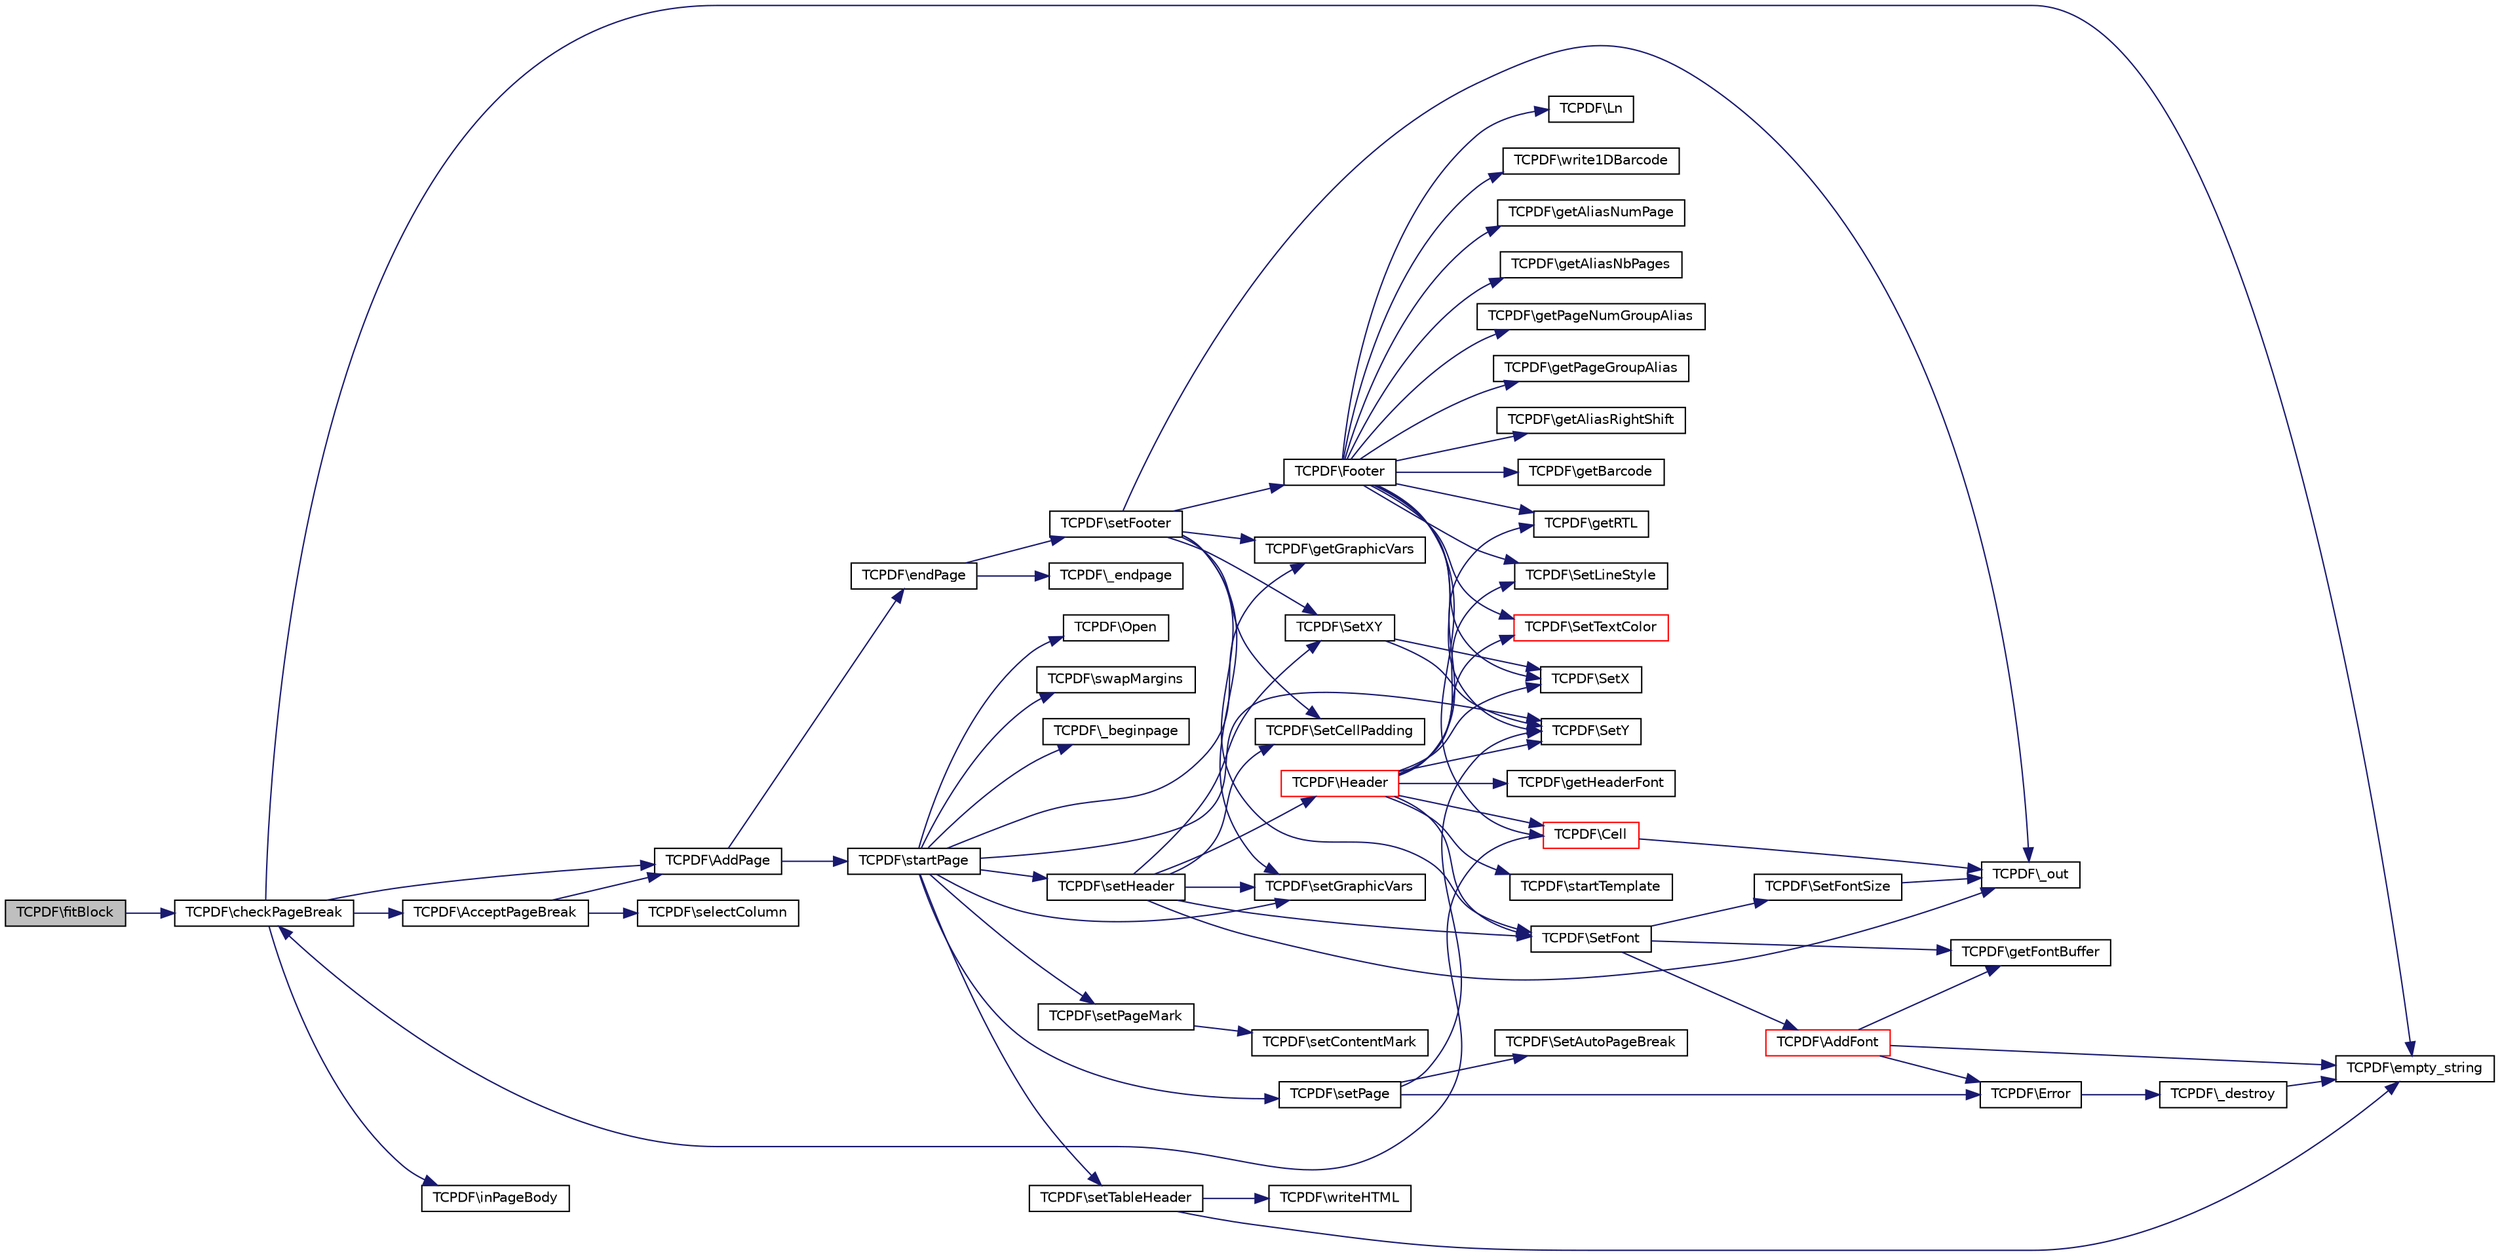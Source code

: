 digraph G
{
  edge [fontname="Helvetica",fontsize="10",labelfontname="Helvetica",labelfontsize="10"];
  node [fontname="Helvetica",fontsize="10",shape=record];
  rankdir="LR";
  Node1 [label="TCPDF\\fitBlock",height=0.2,width=0.4,color="black", fillcolor="grey75", style="filled" fontcolor="black"];
  Node1 -> Node2 [color="midnightblue",fontsize="10",style="solid",fontname="Helvetica"];
  Node2 [label="TCPDF\\checkPageBreak",height=0.2,width=0.4,color="black", fillcolor="white", style="filled",URL="$classTCPDF.html#a9e8e4b4d75485b8f1e3aa2133a811e50",tooltip="Add page if needed."];
  Node2 -> Node3 [color="midnightblue",fontsize="10",style="solid",fontname="Helvetica"];
  Node3 [label="TCPDF\\empty_string",height=0.2,width=0.4,color="black", fillcolor="white", style="filled",URL="$classTCPDF.html#a681e9cc13fa324d8e538a5873f3990c2",tooltip="Determine whether a string is empty."];
  Node2 -> Node4 [color="midnightblue",fontsize="10",style="solid",fontname="Helvetica"];
  Node4 [label="TCPDF\\inPageBody",height=0.2,width=0.4,color="black", fillcolor="white", style="filled",URL="$classTCPDF.html#a13f370f8e1553105eaa3553f52c3fc6c",tooltip="Check if we are on the page body (excluding page header and footer)."];
  Node2 -> Node5 [color="midnightblue",fontsize="10",style="solid",fontname="Helvetica"];
  Node5 [label="TCPDF\\AcceptPageBreak",height=0.2,width=0.4,color="black", fillcolor="white", style="filled",URL="$classTCPDF.html#aa24046de2993933f62d60a2936a22970",tooltip="Whenever a page break condition is met, the method is called, and the break is issued or not dependin..."];
  Node5 -> Node6 [color="midnightblue",fontsize="10",style="solid",fontname="Helvetica"];
  Node6 [label="TCPDF\\selectColumn",height=0.2,width=0.4,color="black", fillcolor="white", style="filled",URL="$classTCPDF.html#a4f11d769024fd07e1f663efd02d10517",tooltip="Set position at a given column."];
  Node5 -> Node7 [color="midnightblue",fontsize="10",style="solid",fontname="Helvetica"];
  Node7 [label="TCPDF\\AddPage",height=0.2,width=0.4,color="black", fillcolor="white", style="filled",URL="$classTCPDF.html#a5171e20b366b74523709d84c349c1ced",tooltip="Adds a new page to the document."];
  Node7 -> Node8 [color="midnightblue",fontsize="10",style="solid",fontname="Helvetica"];
  Node8 [label="TCPDF\\endPage",height=0.2,width=0.4,color="black", fillcolor="white", style="filled",URL="$classTCPDF.html#a79a37b42b7c47e3ec1f5f150129d3b3c",tooltip="Terminate the current page."];
  Node8 -> Node9 [color="midnightblue",fontsize="10",style="solid",fontname="Helvetica"];
  Node9 [label="TCPDF\\setFooter",height=0.2,width=0.4,color="black", fillcolor="white", style="filled",URL="$classTCPDF.html#a7b0675e51b6f7ab3e4730feef3c86fb5",tooltip="This method is used to render the page footer."];
  Node9 -> Node10 [color="midnightblue",fontsize="10",style="solid",fontname="Helvetica"];
  Node10 [label="TCPDF\\getGraphicVars",height=0.2,width=0.4,color="black", fillcolor="white", style="filled",URL="$classTCPDF.html#a24d3c102468b6ab9d2f4859a8b01863a",tooltip="Returns current graphic variables as array."];
  Node9 -> Node11 [color="midnightblue",fontsize="10",style="solid",fontname="Helvetica"];
  Node11 [label="TCPDF\\_out",height=0.2,width=0.4,color="black", fillcolor="white", style="filled",URL="$classTCPDF.html#ac57877b76c37aef3195ad45731715b9e",tooltip="Output a string to the document."];
  Node9 -> Node12 [color="midnightblue",fontsize="10",style="solid",fontname="Helvetica"];
  Node12 [label="TCPDF\\setGraphicVars",height=0.2,width=0.4,color="black", fillcolor="white", style="filled",URL="$classTCPDF.html#a072053646725b19770a795050b3b6221",tooltip="Set graphic variables."];
  Node9 -> Node13 [color="midnightblue",fontsize="10",style="solid",fontname="Helvetica"];
  Node13 [label="TCPDF\\SetCellPadding",height=0.2,width=0.4,color="black", fillcolor="white", style="filled",URL="$classTCPDF.html#a374b24751bf76e4ca5ba7694f87ec2c1",tooltip="Set the same internal Cell padding for top, right, bottom, left-."];
  Node9 -> Node14 [color="midnightblue",fontsize="10",style="solid",fontname="Helvetica"];
  Node14 [label="TCPDF\\SetXY",height=0.2,width=0.4,color="black", fillcolor="white", style="filled",URL="$classTCPDF.html#a00ec13928f57b17c21040acc881fe482",tooltip="Defines the abscissa and ordinate of the current position."];
  Node14 -> Node15 [color="midnightblue",fontsize="10",style="solid",fontname="Helvetica"];
  Node15 [label="TCPDF\\SetY",height=0.2,width=0.4,color="black", fillcolor="white", style="filled",URL="$classTCPDF.html#ad3439990de56253b039bca6a09305758",tooltip="Moves the current abscissa back to the left margin and sets the ordinate."];
  Node14 -> Node16 [color="midnightblue",fontsize="10",style="solid",fontname="Helvetica"];
  Node16 [label="TCPDF\\SetX",height=0.2,width=0.4,color="black", fillcolor="white", style="filled",URL="$classTCPDF.html#a8d831d202e6420fe8fa6aeae7d3a2e8e",tooltip="Defines the abscissa of the current position."];
  Node9 -> Node17 [color="midnightblue",fontsize="10",style="solid",fontname="Helvetica"];
  Node17 [label="TCPDF\\SetFont",height=0.2,width=0.4,color="black", fillcolor="white", style="filled",URL="$classTCPDF.html#a5b5d57a2e74820e41c69737b2d4b6c9e",tooltip="Sets the font used to print character strings."];
  Node17 -> Node18 [color="midnightblue",fontsize="10",style="solid",fontname="Helvetica"];
  Node18 [label="TCPDF\\AddFont",height=0.2,width=0.4,color="red", fillcolor="white", style="filled",URL="$classTCPDF.html#a06cba4fc5e83b02bb37a947e56196776",tooltip="Imports a TrueType, Type1, core, or CID0 font and makes it available."];
  Node18 -> Node3 [color="midnightblue",fontsize="10",style="solid",fontname="Helvetica"];
  Node18 -> Node19 [color="midnightblue",fontsize="10",style="solid",fontname="Helvetica"];
  Node19 [label="TCPDF\\Error",height=0.2,width=0.4,color="black", fillcolor="white", style="filled",URL="$classTCPDF.html#a27ecf2a6c86b4b7976ebfaf5912b0f91",tooltip="This method is automatically called in case of fatal error; it simply outputs the message and halts t..."];
  Node19 -> Node20 [color="midnightblue",fontsize="10",style="solid",fontname="Helvetica"];
  Node20 [label="TCPDF\\_destroy",height=0.2,width=0.4,color="black", fillcolor="white", style="filled",URL="$classTCPDF.html#ae91c72441bff1164a3ab9d237a4e1faa",tooltip="Unset all class variables except the following critical variables: internal_encoding, state, bufferlen, buffer and diskcache."];
  Node20 -> Node3 [color="midnightblue",fontsize="10",style="solid",fontname="Helvetica"];
  Node18 -> Node21 [color="midnightblue",fontsize="10",style="solid",fontname="Helvetica"];
  Node21 [label="TCPDF\\getFontBuffer",height=0.2,width=0.4,color="black", fillcolor="white", style="filled",URL="$classTCPDF.html#ac63fff093a17846764bbcc09af7c8640",tooltip="Get font buffer content."];
  Node17 -> Node21 [color="midnightblue",fontsize="10",style="solid",fontname="Helvetica"];
  Node17 -> Node22 [color="midnightblue",fontsize="10",style="solid",fontname="Helvetica"];
  Node22 [label="TCPDF\\SetFontSize",height=0.2,width=0.4,color="black", fillcolor="white", style="filled",URL="$classTCPDF.html#a6df400b01d3ec1579e1e925b98c31d5f",tooltip="Defines the size of the current font."];
  Node22 -> Node11 [color="midnightblue",fontsize="10",style="solid",fontname="Helvetica"];
  Node9 -> Node23 [color="midnightblue",fontsize="10",style="solid",fontname="Helvetica"];
  Node23 [label="TCPDF\\Footer",height=0.2,width=0.4,color="black", fillcolor="white", style="filled",URL="$classTCPDF.html#ae40eff8871e1deebf4bea96de4d8a3e4",tooltip="This method is used to render the page footer."];
  Node23 -> Node24 [color="midnightblue",fontsize="10",style="solid",fontname="Helvetica"];
  Node24 [label="TCPDF\\SetTextColor",height=0.2,width=0.4,color="red", fillcolor="white", style="filled",URL="$classTCPDF.html#ab1c0ea925d0e76abd0298ebab4f75140",tooltip="Defines the color used for text."];
  Node23 -> Node25 [color="midnightblue",fontsize="10",style="solid",fontname="Helvetica"];
  Node25 [label="TCPDF\\SetLineStyle",height=0.2,width=0.4,color="black", fillcolor="white", style="filled",URL="$classTCPDF.html#a3d9b3717cd9ad8db31642155c832d148",tooltip="Set line style."];
  Node23 -> Node26 [color="midnightblue",fontsize="10",style="solid",fontname="Helvetica"];
  Node26 [label="TCPDF\\getBarcode",height=0.2,width=0.4,color="black", fillcolor="white", style="filled",URL="$classTCPDF.html#aa3deb91c4ae36afa6253c831df589b3d",tooltip="Get current barcode."];
  Node23 -> Node27 [color="midnightblue",fontsize="10",style="solid",fontname="Helvetica"];
  Node27 [label="TCPDF\\Ln",height=0.2,width=0.4,color="black", fillcolor="white", style="filled",URL="$classTCPDF.html#a00969cf629d72b3d29ee435f15906820",tooltip="Performs a line break."];
  Node23 -> Node28 [color="midnightblue",fontsize="10",style="solid",fontname="Helvetica"];
  Node28 [label="TCPDF\\write1DBarcode",height=0.2,width=0.4,color="black", fillcolor="white", style="filled",URL="$classTCPDF.html#a4816d61822a4bad6e35bb441c1699aab",tooltip="Print a Linear Barcode."];
  Node23 -> Node29 [color="midnightblue",fontsize="10",style="solid",fontname="Helvetica"];
  Node29 [label="TCPDF\\getAliasNumPage",height=0.2,width=0.4,color="black", fillcolor="white", style="filled",URL="$classTCPDF.html#ae11c5f52caa0df8609ec22c30cd54055",tooltip="Returns the string alias used for the page number."];
  Node23 -> Node30 [color="midnightblue",fontsize="10",style="solid",fontname="Helvetica"];
  Node30 [label="TCPDF\\getAliasNbPages",height=0.2,width=0.4,color="black", fillcolor="white", style="filled",URL="$classTCPDF.html#a3a6255516dcf07089fe29f13b3ef67bf",tooltip="Returns the string alias used for the total number of pages."];
  Node23 -> Node31 [color="midnightblue",fontsize="10",style="solid",fontname="Helvetica"];
  Node31 [label="TCPDF\\getPageNumGroupAlias",height=0.2,width=0.4,color="black", fillcolor="white", style="filled",URL="$classTCPDF.html#a015d1f6a5d39877206bf2b12163eddcc",tooltip="Return the alias for the page number on the current page group."];
  Node23 -> Node32 [color="midnightblue",fontsize="10",style="solid",fontname="Helvetica"];
  Node32 [label="TCPDF\\getPageGroupAlias",height=0.2,width=0.4,color="black", fillcolor="white", style="filled",URL="$classTCPDF.html#af73382321461f24798a639c2f433a67f",tooltip="Return the alias for the total number of pages in the current page group."];
  Node23 -> Node15 [color="midnightblue",fontsize="10",style="solid",fontname="Helvetica"];
  Node23 -> Node33 [color="midnightblue",fontsize="10",style="solid",fontname="Helvetica"];
  Node33 [label="TCPDF\\getRTL",height=0.2,width=0.4,color="black", fillcolor="white", style="filled",URL="$classTCPDF.html#af01238bb928c4e3de6ed6aaa855fd788",tooltip="Return the RTL status."];
  Node23 -> Node16 [color="midnightblue",fontsize="10",style="solid",fontname="Helvetica"];
  Node23 -> Node34 [color="midnightblue",fontsize="10",style="solid",fontname="Helvetica"];
  Node34 [label="TCPDF\\Cell",height=0.2,width=0.4,color="red", fillcolor="white", style="filled",URL="$classTCPDF.html#a33b265e5eb3e4d1d4fedfe29f8166f31",tooltip="Prints a cell (rectangular area) with optional borders, background color and character string..."];
  Node34 -> Node2 [color="midnightblue",fontsize="10",style="solid",fontname="Helvetica"];
  Node34 -> Node11 [color="midnightblue",fontsize="10",style="solid",fontname="Helvetica"];
  Node23 -> Node35 [color="midnightblue",fontsize="10",style="solid",fontname="Helvetica"];
  Node35 [label="TCPDF\\getAliasRightShift",height=0.2,width=0.4,color="black", fillcolor="white", style="filled",URL="$classTCPDF.html#ad089fa332b723086484ae0497ae90590",tooltip="Returns the string alias used right align page numbers."];
  Node8 -> Node36 [color="midnightblue",fontsize="10",style="solid",fontname="Helvetica"];
  Node36 [label="TCPDF\\_endpage",height=0.2,width=0.4,color="black", fillcolor="white", style="filled",URL="$classTCPDF.html#af037a681d72f4eeaecd641680257a16f",tooltip="Mark end of page."];
  Node7 -> Node37 [color="midnightblue",fontsize="10",style="solid",fontname="Helvetica"];
  Node37 [label="TCPDF\\startPage",height=0.2,width=0.4,color="black", fillcolor="white", style="filled",URL="$classTCPDF.html#a02c319c0adc5a464351d428ae4602aae",tooltip="Starts a new page to the document."];
  Node37 -> Node38 [color="midnightblue",fontsize="10",style="solid",fontname="Helvetica"];
  Node38 [label="TCPDF\\setPage",height=0.2,width=0.4,color="black", fillcolor="white", style="filled",URL="$classTCPDF.html#a99075a970e4fec86e1b31e8ecc923e00",tooltip="Move pointer at the specified document page and update page dimensions."];
  Node38 -> Node39 [color="midnightblue",fontsize="10",style="solid",fontname="Helvetica"];
  Node39 [label="TCPDF\\SetAutoPageBreak",height=0.2,width=0.4,color="black", fillcolor="white", style="filled",URL="$classTCPDF.html#a4430365ea0b9015b4aefedad1ba77ea9",tooltip="Enables or disables the automatic page breaking mode."];
  Node38 -> Node15 [color="midnightblue",fontsize="10",style="solid",fontname="Helvetica"];
  Node38 -> Node19 [color="midnightblue",fontsize="10",style="solid",fontname="Helvetica"];
  Node37 -> Node15 [color="midnightblue",fontsize="10",style="solid",fontname="Helvetica"];
  Node37 -> Node40 [color="midnightblue",fontsize="10",style="solid",fontname="Helvetica"];
  Node40 [label="TCPDF\\Open",height=0.2,width=0.4,color="black", fillcolor="white", style="filled",URL="$classTCPDF.html#a58f93b800daf9a608c3c1ad90a69e46e",tooltip="This method begins the generation of the PDF document."];
  Node37 -> Node41 [color="midnightblue",fontsize="10",style="solid",fontname="Helvetica"];
  Node41 [label="TCPDF\\swapMargins",height=0.2,width=0.4,color="black", fillcolor="white", style="filled",URL="$classTCPDF.html#aae16fb109eb4f3aaa9ba860cfb1cf1f2",tooltip="Swap the left and right margins."];
  Node37 -> Node10 [color="midnightblue",fontsize="10",style="solid",fontname="Helvetica"];
  Node37 -> Node42 [color="midnightblue",fontsize="10",style="solid",fontname="Helvetica"];
  Node42 [label="TCPDF\\_beginpage",height=0.2,width=0.4,color="black", fillcolor="white", style="filled",URL="$classTCPDF.html#aeba2b911ed732e58cb99c0b9b29ed05f",tooltip="Initialize a new page."];
  Node37 -> Node12 [color="midnightblue",fontsize="10",style="solid",fontname="Helvetica"];
  Node37 -> Node43 [color="midnightblue",fontsize="10",style="solid",fontname="Helvetica"];
  Node43 [label="TCPDF\\setPageMark",height=0.2,width=0.4,color="black", fillcolor="white", style="filled",URL="$classTCPDF.html#a15d65cdde4d6d9df6d1c7fdb985c0e22",tooltip="Set start-writing mark on current page stream used to put borders and fills."];
  Node43 -> Node44 [color="midnightblue",fontsize="10",style="solid",fontname="Helvetica"];
  Node44 [label="TCPDF\\setContentMark",height=0.2,width=0.4,color="black", fillcolor="white", style="filled",URL="$classTCPDF.html#a278cba1881265c0b47036a629a67863f",tooltip="Set start-writing mark on selected page."];
  Node37 -> Node45 [color="midnightblue",fontsize="10",style="solid",fontname="Helvetica"];
  Node45 [label="TCPDF\\setHeader",height=0.2,width=0.4,color="black", fillcolor="white", style="filled",URL="$classTCPDF.html#a9e36d6b325764815dd652636ece7eead",tooltip="This method is used to render the page header."];
  Node45 -> Node12 [color="midnightblue",fontsize="10",style="solid",fontname="Helvetica"];
  Node45 -> Node11 [color="midnightblue",fontsize="10",style="solid",fontname="Helvetica"];
  Node45 -> Node13 [color="midnightblue",fontsize="10",style="solid",fontname="Helvetica"];
  Node45 -> Node14 [color="midnightblue",fontsize="10",style="solid",fontname="Helvetica"];
  Node45 -> Node17 [color="midnightblue",fontsize="10",style="solid",fontname="Helvetica"];
  Node45 -> Node46 [color="midnightblue",fontsize="10",style="solid",fontname="Helvetica"];
  Node46 [label="TCPDF\\Header",height=0.2,width=0.4,color="red", fillcolor="white", style="filled",URL="$classTCPDF.html#a553f8a9bbb5301f983ebfd64544cb7a8",tooltip="This method is used to render the page header."];
  Node46 -> Node47 [color="midnightblue",fontsize="10",style="solid",fontname="Helvetica"];
  Node47 [label="TCPDF\\startTemplate",height=0.2,width=0.4,color="black", fillcolor="white", style="filled",URL="$classTCPDF.html#a7eae5df3511dac591b5b76ab5d8b9a68",tooltip="Start a new XObject Template."];
  Node46 -> Node48 [color="midnightblue",fontsize="10",style="solid",fontname="Helvetica"];
  Node48 [label="TCPDF\\getHeaderFont",height=0.2,width=0.4,color="black", fillcolor="white", style="filled",URL="$classTCPDF.html#a2490e635d8ff11d41b6578bab46acba5",tooltip="Get header font."];
  Node46 -> Node33 [color="midnightblue",fontsize="10",style="solid",fontname="Helvetica"];
  Node46 -> Node24 [color="midnightblue",fontsize="10",style="solid",fontname="Helvetica"];
  Node46 -> Node17 [color="midnightblue",fontsize="10",style="solid",fontname="Helvetica"];
  Node46 -> Node16 [color="midnightblue",fontsize="10",style="solid",fontname="Helvetica"];
  Node46 -> Node34 [color="midnightblue",fontsize="10",style="solid",fontname="Helvetica"];
  Node46 -> Node25 [color="midnightblue",fontsize="10",style="solid",fontname="Helvetica"];
  Node46 -> Node15 [color="midnightblue",fontsize="10",style="solid",fontname="Helvetica"];
  Node37 -> Node49 [color="midnightblue",fontsize="10",style="solid",fontname="Helvetica"];
  Node49 [label="TCPDF\\setTableHeader",height=0.2,width=0.4,color="black", fillcolor="white", style="filled",URL="$classTCPDF.html#a52a8502589754eefe8da17efdd40329b",tooltip="This method is used to render the table header on new page (if any)."];
  Node49 -> Node3 [color="midnightblue",fontsize="10",style="solid",fontname="Helvetica"];
  Node49 -> Node50 [color="midnightblue",fontsize="10",style="solid",fontname="Helvetica"];
  Node50 [label="TCPDF\\writeHTML",height=0.2,width=0.4,color="black", fillcolor="white", style="filled",URL="$classTCPDF.html#ac3fdf25fcd36f1dce04f92187c621407",tooltip="Allows to preserve some HTML formatting (limited support)."];
  Node2 -> Node7 [color="midnightblue",fontsize="10",style="solid",fontname="Helvetica"];
}

